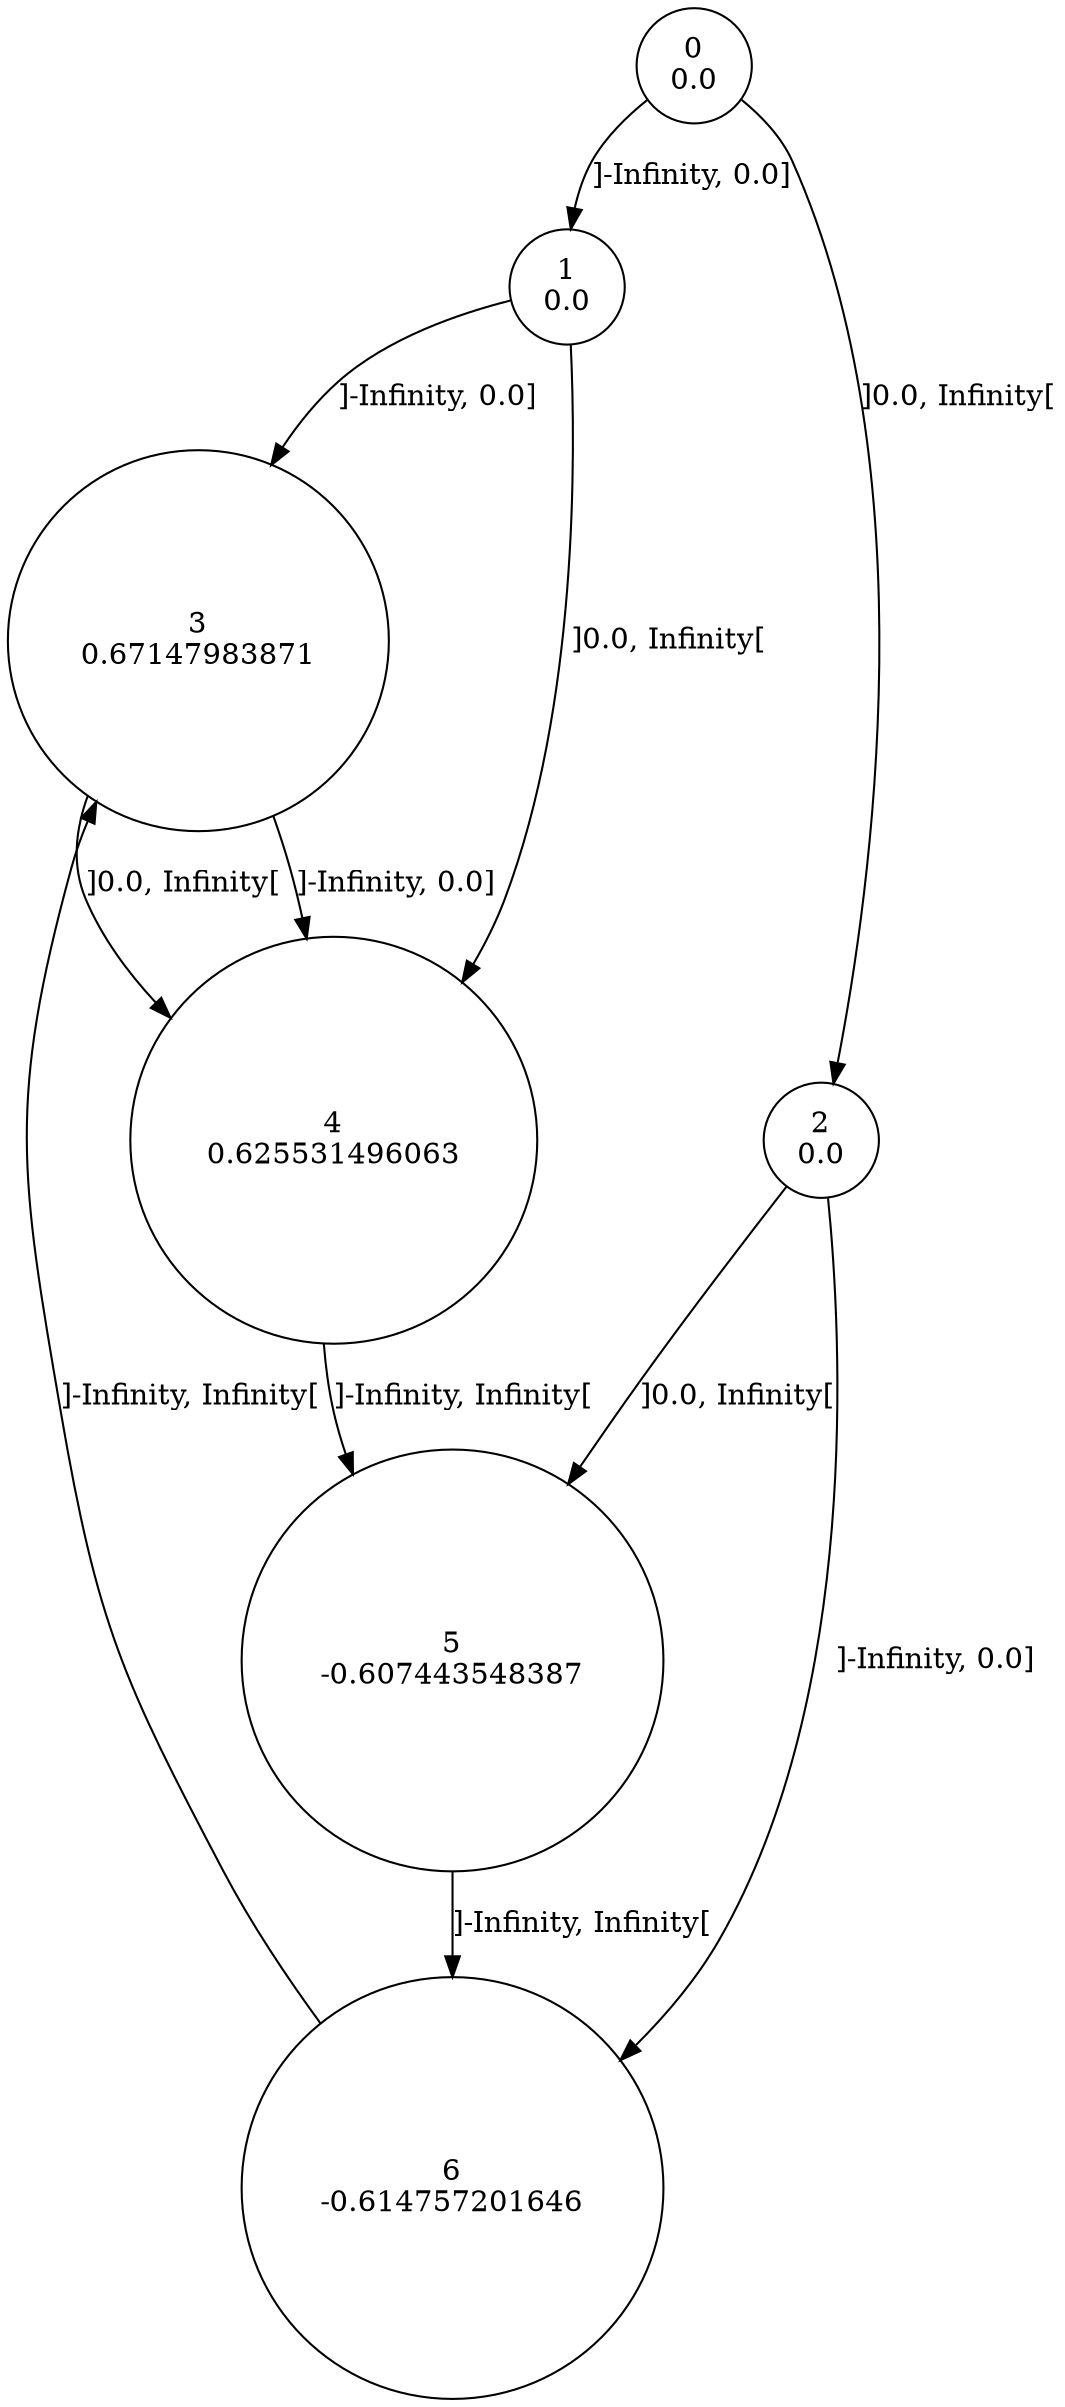 digraph a {
0 [shape=circle, label="0\n0.0"];
	0 -> 1 [label="]-Infinity, 0.0]"];
	0 -> 2 [label="]0.0, Infinity["];
1 [shape=circle, label="1\n0.0"];
	1 -> 3 [label="]-Infinity, 0.0]"];
	1 -> 4 [label="]0.0, Infinity["];
2 [shape=circle, label="2\n0.0"];
	2 -> 6 [label="]-Infinity, 0.0]"];
	2 -> 5 [label="]0.0, Infinity["];
3 [shape=circle, label="3\n0.67147983871"];
	3 -> 4 [label="]-Infinity, 0.0]"];
	3 -> 4 [label="]0.0, Infinity["];
4 [shape=circle, label="4\n0.625531496063"];
	4 -> 5 [label="]-Infinity, Infinity["];
5 [shape=circle, label="5\n-0.607443548387"];
	5 -> 6 [label="]-Infinity, Infinity["];
6 [shape=circle, label="6\n-0.614757201646"];
	6 -> 3 [label="]-Infinity, Infinity["];
}